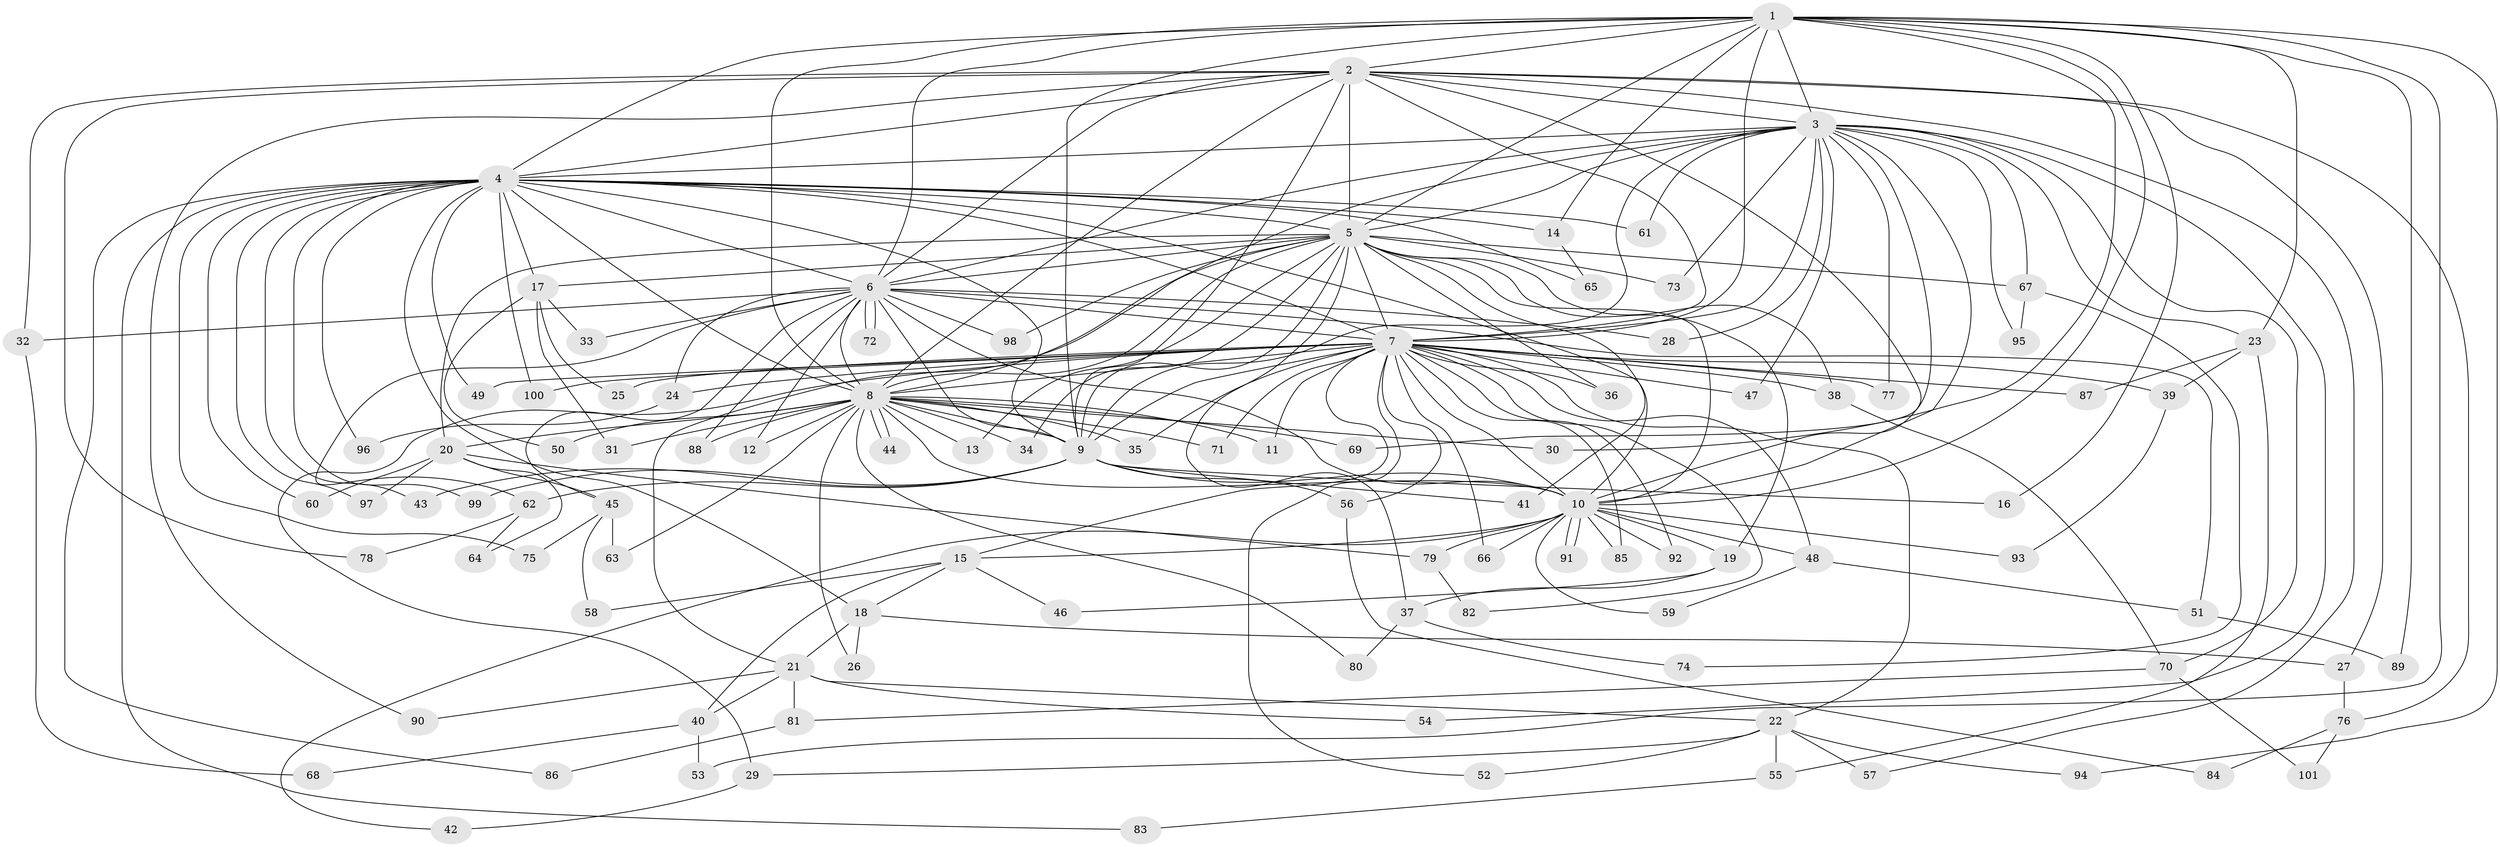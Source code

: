 // Generated by graph-tools (version 1.1) at 2025/49/03/09/25 03:49:29]
// undirected, 101 vertices, 227 edges
graph export_dot {
graph [start="1"]
  node [color=gray90,style=filled];
  1;
  2;
  3;
  4;
  5;
  6;
  7;
  8;
  9;
  10;
  11;
  12;
  13;
  14;
  15;
  16;
  17;
  18;
  19;
  20;
  21;
  22;
  23;
  24;
  25;
  26;
  27;
  28;
  29;
  30;
  31;
  32;
  33;
  34;
  35;
  36;
  37;
  38;
  39;
  40;
  41;
  42;
  43;
  44;
  45;
  46;
  47;
  48;
  49;
  50;
  51;
  52;
  53;
  54;
  55;
  56;
  57;
  58;
  59;
  60;
  61;
  62;
  63;
  64;
  65;
  66;
  67;
  68;
  69;
  70;
  71;
  72;
  73;
  74;
  75;
  76;
  77;
  78;
  79;
  80;
  81;
  82;
  83;
  84;
  85;
  86;
  87;
  88;
  89;
  90;
  91;
  92;
  93;
  94;
  95;
  96;
  97;
  98;
  99;
  100;
  101;
  1 -- 2;
  1 -- 3;
  1 -- 4;
  1 -- 5;
  1 -- 6;
  1 -- 7;
  1 -- 8;
  1 -- 9;
  1 -- 10;
  1 -- 14;
  1 -- 16;
  1 -- 23;
  1 -- 30;
  1 -- 53;
  1 -- 89;
  1 -- 94;
  2 -- 3;
  2 -- 4;
  2 -- 5;
  2 -- 6;
  2 -- 7;
  2 -- 8;
  2 -- 9;
  2 -- 10;
  2 -- 27;
  2 -- 32;
  2 -- 57;
  2 -- 76;
  2 -- 78;
  2 -- 90;
  3 -- 4;
  3 -- 5;
  3 -- 6;
  3 -- 7;
  3 -- 8;
  3 -- 9;
  3 -- 10;
  3 -- 23;
  3 -- 28;
  3 -- 47;
  3 -- 54;
  3 -- 61;
  3 -- 67;
  3 -- 69;
  3 -- 70;
  3 -- 73;
  3 -- 77;
  3 -- 95;
  4 -- 5;
  4 -- 6;
  4 -- 7;
  4 -- 8;
  4 -- 9;
  4 -- 10;
  4 -- 14;
  4 -- 17;
  4 -- 18;
  4 -- 43;
  4 -- 49;
  4 -- 60;
  4 -- 61;
  4 -- 65;
  4 -- 75;
  4 -- 83;
  4 -- 86;
  4 -- 96;
  4 -- 97;
  4 -- 99;
  4 -- 100;
  5 -- 6;
  5 -- 7;
  5 -- 8;
  5 -- 9;
  5 -- 10;
  5 -- 13;
  5 -- 17;
  5 -- 19;
  5 -- 20;
  5 -- 21;
  5 -- 34;
  5 -- 36;
  5 -- 37;
  5 -- 38;
  5 -- 41;
  5 -- 67;
  5 -- 73;
  5 -- 98;
  6 -- 7;
  6 -- 8;
  6 -- 9;
  6 -- 10;
  6 -- 12;
  6 -- 24;
  6 -- 28;
  6 -- 32;
  6 -- 33;
  6 -- 45;
  6 -- 51;
  6 -- 62;
  6 -- 72;
  6 -- 72;
  6 -- 88;
  6 -- 98;
  7 -- 8;
  7 -- 9;
  7 -- 10;
  7 -- 11;
  7 -- 15;
  7 -- 22;
  7 -- 24;
  7 -- 25;
  7 -- 29;
  7 -- 35;
  7 -- 36;
  7 -- 38;
  7 -- 39;
  7 -- 47;
  7 -- 48;
  7 -- 49;
  7 -- 52;
  7 -- 56;
  7 -- 66;
  7 -- 71;
  7 -- 77;
  7 -- 82;
  7 -- 85;
  7 -- 87;
  7 -- 92;
  7 -- 100;
  8 -- 9;
  8 -- 10;
  8 -- 11;
  8 -- 12;
  8 -- 13;
  8 -- 20;
  8 -- 26;
  8 -- 30;
  8 -- 31;
  8 -- 34;
  8 -- 35;
  8 -- 44;
  8 -- 44;
  8 -- 50;
  8 -- 63;
  8 -- 69;
  8 -- 71;
  8 -- 80;
  8 -- 88;
  9 -- 10;
  9 -- 16;
  9 -- 41;
  9 -- 43;
  9 -- 56;
  9 -- 62;
  9 -- 99;
  10 -- 15;
  10 -- 19;
  10 -- 42;
  10 -- 48;
  10 -- 59;
  10 -- 66;
  10 -- 79;
  10 -- 85;
  10 -- 91;
  10 -- 91;
  10 -- 92;
  10 -- 93;
  14 -- 65;
  15 -- 18;
  15 -- 40;
  15 -- 46;
  15 -- 58;
  17 -- 25;
  17 -- 31;
  17 -- 33;
  17 -- 50;
  18 -- 21;
  18 -- 26;
  18 -- 27;
  19 -- 37;
  19 -- 46;
  20 -- 45;
  20 -- 60;
  20 -- 64;
  20 -- 79;
  20 -- 97;
  21 -- 22;
  21 -- 40;
  21 -- 54;
  21 -- 81;
  21 -- 90;
  22 -- 29;
  22 -- 52;
  22 -- 55;
  22 -- 57;
  22 -- 94;
  23 -- 39;
  23 -- 55;
  23 -- 87;
  24 -- 96;
  27 -- 76;
  29 -- 42;
  32 -- 68;
  37 -- 74;
  37 -- 80;
  38 -- 70;
  39 -- 93;
  40 -- 53;
  40 -- 68;
  45 -- 58;
  45 -- 63;
  45 -- 75;
  48 -- 51;
  48 -- 59;
  51 -- 89;
  55 -- 83;
  56 -- 84;
  62 -- 64;
  62 -- 78;
  67 -- 74;
  67 -- 95;
  70 -- 81;
  70 -- 101;
  76 -- 84;
  76 -- 101;
  79 -- 82;
  81 -- 86;
}
